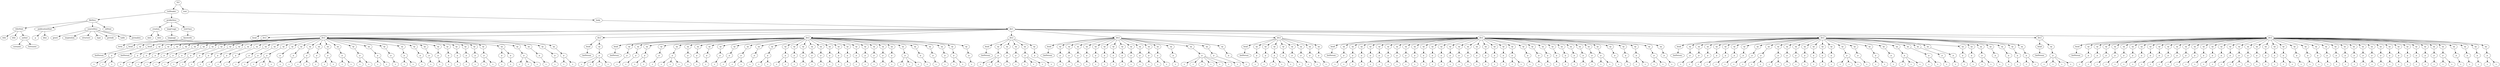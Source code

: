 digraph Tree {
	"t0" [label = "TEI"];
	"t1" [label = "teiHeader"];
	"t2" [label = "fileDesc"];
	"t3" [label = "titleStmt"];
	"t4" [label = "title"];
	"t5" [label = "title"];
	"t6" [label = "author"];
	"t7" [label = "surname"];
	"t8" [label = "forename"];
	"t9" [label = "publicationStmt"];
	"t10" [label = "p"];
	"t11" [label = "idno"];
	"t12" [label = "sourceDesc"];
	"t13" [label = "genre"];
	"t14" [label = "inspiration"];
	"t15" [label = "structure"];
	"t16" [label = "type"];
	"t17" [label = "periode"];
	"t18" [label = "taille"];
	"t19" [label = "permalien"];
	"t20" [label = "edStmt"];
	"t21" [label = "profileDesc"];
	"t22" [label = "creation"];
	"t23" [label = "date"];
	"t24" [label = "date"];
	"t25" [label = "langUsage"];
	"t26" [label = "language"];
	"t27" [label = "textClass"];
	"t28" [label = "keywords"];
	"t29" [label = "term"];
	"t30" [label = "text"];
	"t31" [label = "body"];
	"t32" [label = "div1"];
	"t33" [label = "head"];
	"t34" [label = "div2"];
	"t35" [label = "head"];
	"t36" [label = "listPerson"];
	"t37" [label = "sp"];
	"t38" [label = "p"];
	"t39" [label = "s"];
	"t40" [label = "s"];
	"t41" [label = "s"];
	"t42" [label = "div2"];
	"t43" [label = "head"];
	"t44" [label = "listPerson"];
	"t45" [label = "sp"];
	"t46" [label = "p"];
	"t47" [label = "s"];
	"t48" [label = "sp"];
	"t49" [label = "p"];
	"t50" [label = "s"];
	"t51" [label = "sp"];
	"t52" [label = "p"];
	"t53" [label = "s"];
	"t54" [label = "sp"];
	"t55" [label = "p"];
	"t56" [label = "s"];
	"t57" [label = "sp"];
	"t58" [label = "p"];
	"t59" [label = "s"];
	"t60" [label = "sp"];
	"t61" [label = "p"];
	"t62" [label = "s"];
	"t63" [label = "sp"];
	"t64" [label = "p"];
	"t65" [label = "s"];
	"t66" [label = "s"];
	"t67" [label = "sp"];
	"t68" [label = "p"];
	"t69" [label = "s"];
	"t70" [label = "sp"];
	"t71" [label = "p"];
	"t72" [label = "s"];
	"t73" [label = "sp"];
	"t74" [label = "p"];
	"t75" [label = "s"];
	"t76" [label = "sp"];
	"t77" [label = "p"];
	"t78" [label = "s"];
	"t79" [label = "sp"];
	"t80" [label = "p"];
	"t81" [label = "s"];
	"t82" [label = "sp"];
	"t83" [label = "p"];
	"t84" [label = "s"];
	"t85" [label = "sp"];
	"t86" [label = "p"];
	"t87" [label = "s"];
	"t88" [label = "sp"];
	"t89" [label = "p"];
	"t90" [label = "s"];
	"t91" [label = "s"];
	"t92" [label = "s"];
	"t93" [label = "sp"];
	"t94" [label = "p"];
	"t95" [label = "s"];
	"t96" [label = "sp"];
	"t97" [label = "p"];
	"t98" [label = "s"];
	"t99" [label = "sp"];
	"t100" [label = "p"];
	"t101" [label = "s"];
	"t102" [label = "s"];
	"t103" [label = "sp"];
	"t104" [label = "p"];
	"t105" [label = "s"];
	"t106" [label = "sp"];
	"t107" [label = "p"];
	"t108" [label = "s"];
	"t109" [label = "s"];
	"t110" [label = "sp"];
	"t111" [label = "p"];
	"t112" [label = "s"];
	"t113" [label = "s"];
	"t114" [label = "sp"];
	"t115" [label = "p"];
	"t116" [label = "s"];
	"t117" [label = "s"];
	"t118" [label = "sp"];
	"t119" [label = "p"];
	"t120" [label = "s"];
	"t121" [label = "s"];
	"t122" [label = "sp"];
	"t123" [label = "p"];
	"t124" [label = "s"];
	"t125" [label = "sp"];
	"t126" [label = "p"];
	"t127" [label = "s"];
	"t128" [label = "s"];
	"t129" [label = "sp"];
	"t130" [label = "p"];
	"t131" [label = "s"];
	"t132" [label = "sp"];
	"t133" [label = "p"];
	"t134" [label = "s"];
	"t135" [label = "sp"];
	"t136" [label = "p"];
	"t137" [label = "s"];
	"t138" [label = "sp"];
	"t139" [label = "p"];
	"t140" [label = "s"];
	"t141" [label = "sp"];
	"t142" [label = "p"];
	"t143" [label = "s"];
	"t144" [label = "sp"];
	"t145" [label = "p"];
	"t146" [label = "s"];
	"t147" [label = "sp"];
	"t148" [label = "p"];
	"t149" [label = "s"];
	"t150" [label = "sp"];
	"t151" [label = "p"];
	"t152" [label = "s"];
	"t153" [label = "s"];
	"t154" [label = "sp"];
	"t155" [label = "p"];
	"t156" [label = "s"];
	"t157" [label = "p"];
	"t158" [label = "s"];
	"t159" [label = "sp"];
	"t160" [label = "p"];
	"t161" [label = "s"];
	"t162" [label = "s"];
	"t163" [label = "s"];
	"t164" [label = "sp"];
	"t165" [label = "p"];
	"t166" [label = "s"];
	"t167" [label = "sp"];
	"t168" [label = "p"];
	"t169" [label = "s"];
	"t170" [label = "sp"];
	"t171" [label = "p"];
	"t172" [label = "s"];
	"t173" [label = "s"];
	"t174" [label = "div2"];
	"t175" [label = "head"];
	"t176" [label = "listPerson"];
	"t177" [label = "sp"];
	"t178" [label = "p"];
	"t179" [label = "s"];
	"t180" [label = "s"];
	"t181" [label = "s"];
	"t182" [label = "s"];
	"t183" [label = "div2"];
	"t184" [label = "head"];
	"t185" [label = "listPerson"];
	"t186" [label = "sp"];
	"t187" [label = "p"];
	"t188" [label = "s"];
	"t189" [label = "sp"];
	"t190" [label = "p"];
	"t191" [label = "s"];
	"t192" [label = "sp"];
	"t193" [label = "p"];
	"t194" [label = "s"];
	"t195" [label = "s"];
	"t196" [label = "sp"];
	"t197" [label = "p"];
	"t198" [label = "s"];
	"t199" [label = "sp"];
	"t200" [label = "p"];
	"t201" [label = "s"];
	"t202" [label = "s"];
	"t203" [label = "s"];
	"t204" [label = "sp"];
	"t205" [label = "p"];
	"t206" [label = "s"];
	"t207" [label = "sp"];
	"t208" [label = "p"];
	"t209" [label = "s"];
	"t210" [label = "sp"];
	"t211" [label = "p"];
	"t212" [label = "s"];
	"t213" [label = "sp"];
	"t214" [label = "p"];
	"t215" [label = "s"];
	"t216" [label = "sp"];
	"t217" [label = "p"];
	"t218" [label = "s"];
	"t219" [label = "sp"];
	"t220" [label = "p"];
	"t221" [label = "s"];
	"t222" [label = "s"];
	"t223" [label = "sp"];
	"t224" [label = "p"];
	"t225" [label = "s"];
	"t226" [label = "sp"];
	"t227" [label = "p"];
	"t228" [label = "s"];
	"t229" [label = "s"];
	"t230" [label = "sp"];
	"t231" [label = "p"];
	"t232" [label = "s"];
	"t233" [label = "s"];
	"t234" [label = "sp"];
	"t235" [label = "p"];
	"t236" [label = "s"];
	"t237" [label = "sp"];
	"t238" [label = "p"];
	"t239" [label = "s"];
	"t240" [label = "sp"];
	"t241" [label = "p"];
	"t242" [label = "s"];
	"t243" [label = "sp"];
	"t244" [label = "p"];
	"t245" [label = "s"];
	"t246" [label = "sp"];
	"t247" [label = "p"];
	"t248" [label = "s"];
	"t249" [label = "sp"];
	"t250" [label = "p"];
	"t251" [label = "s"];
	"t252" [label = "sp"];
	"t253" [label = "p"];
	"t254" [label = "s"];
	"t255" [label = "sp"];
	"t256" [label = "p"];
	"t257" [label = "s"];
	"t258" [label = "sp"];
	"t259" [label = "p"];
	"t260" [label = "s"];
	"t261" [label = "sp"];
	"t262" [label = "p"];
	"t263" [label = "s"];
	"t264" [label = "sp"];
	"t265" [label = "p"];
	"t266" [label = "s"];
	"t267" [label = "sp"];
	"t268" [label = "p"];
	"t269" [label = "s"];
	"t270" [label = "sp"];
	"t271" [label = "p"];
	"t272" [label = "s"];
	"t273" [label = "s"];
	"t274" [label = "s"];
	"t275" [label = "sp"];
	"t276" [label = "p"];
	"t277" [label = "s"];
	"t278" [label = "sp"];
	"t279" [label = "p"];
	"t280" [label = "s"];
	"t281" [label = "sp"];
	"t282" [label = "p"];
	"t283" [label = "s"];
	"t284" [label = "sp"];
	"t285" [label = "p"];
	"t286" [label = "s"];
	"t287" [label = "s"];
	"t288" [label = "sp"];
	"t289" [label = "p"];
	"t290" [label = "s"];
	"t291" [label = "div2"];
	"t292" [label = "head"];
	"t293" [label = "listPerson"];
	"t294" [label = "sp"];
	"t295" [label = "p"];
	"t296" [label = "s"];
	"t297" [label = "s"];
	"t298" [label = "s"];
	"t299" [label = "sp"];
	"t300" [label = "p"];
	"t301" [label = "s"];
	"t302" [label = "sp"];
	"t303" [label = "p"];
	"t304" [label = "s"];
	"t305" [label = "sp"];
	"t306" [label = "p"];
	"t307" [label = "s"];
	"t308" [label = "s"];
	"t309" [label = "s"];
	"t310" [label = "sp"];
	"t311" [label = "p"];
	"t312" [label = "s"];
	"t313" [label = "div2"];
	"t314" [label = "head"];
	"t315" [label = "listPerson"];
	"t316" [label = "sp"];
	"t317" [label = "p"];
	"t318" [label = "s"];
	"t319" [label = "sp"];
	"t320" [label = "p"];
	"t321" [label = "s"];
	"t322" [label = "sp"];
	"t323" [label = "p"];
	"t324" [label = "s"];
	"t325" [label = "sp"];
	"t326" [label = "p"];
	"t327" [label = "s"];
	"t328" [label = "sp"];
	"t329" [label = "p"];
	"t330" [label = "s"];
	"t331" [label = "sp"];
	"t332" [label = "p"];
	"t333" [label = "s"];
	"t334" [label = "sp"];
	"t335" [label = "p"];
	"t336" [label = "s"];
	"t337" [label = "sp"];
	"t338" [label = "p"];
	"t339" [label = "s"];
	"t340" [label = "sp"];
	"t341" [label = "p"];
	"t342" [label = "s"];
	"t343" [label = "sp"];
	"t344" [label = "p"];
	"t345" [label = "s"];
	"t346" [label = "sp"];
	"t347" [label = "p"];
	"t348" [label = "s"];
	"t349" [label = "sp"];
	"t350" [label = "p"];
	"t351" [label = "s"];
	"t352" [label = "s"];
	"t353" [label = "sp"];
	"t354" [label = "p"];
	"t355" [label = "s"];
	"t356" [label = "sp"];
	"t357" [label = "p"];
	"t358" [label = "s"];
	"t359" [label = "s"];
	"t360" [label = "s"];
	"t361" [label = "s"];
	"t362" [label = "s"];
	"t363" [label = "s"];
	"t364" [label = "sp"];
	"t365" [label = "p"];
	"t366" [label = "s"];
	"t367" [label = "sp"];
	"t368" [label = "p"];
	"t369" [label = "s"];
	"t370" [label = "div2"];
	"t371" [label = "head"];
	"t372" [label = "listPerson"];
	"t373" [label = "sp"];
	"t374" [label = "p"];
	"t375" [label = "s"];
	"t376" [label = "sp"];
	"t377" [label = "p"];
	"t378" [label = "s"];
	"t379" [label = "sp"];
	"t380" [label = "p"];
	"t381" [label = "s"];
	"t382" [label = "s"];
	"t383" [label = "sp"];
	"t384" [label = "p"];
	"t385" [label = "s"];
	"t386" [label = "sp"];
	"t387" [label = "p"];
	"t388" [label = "s"];
	"t389" [label = "sp"];
	"t390" [label = "p"];
	"t391" [label = "s"];
	"t392" [label = "sp"];
	"t393" [label = "p"];
	"t394" [label = "s"];
	"t395" [label = "sp"];
	"t396" [label = "p"];
	"t397" [label = "s"];
	"t398" [label = "div2"];
	"t399" [label = "head"];
	"t400" [label = "listPerson"];
	"t401" [label = "sp"];
	"t402" [label = "p"];
	"t403" [label = "s"];
	"t404" [label = "sp"];
	"t405" [label = "p"];
	"t406" [label = "s"];
	"t407" [label = "s"];
	"t408" [label = "sp"];
	"t409" [label = "p"];
	"t410" [label = "s"];
	"t411" [label = "sp"];
	"t412" [label = "p"];
	"t413" [label = "s"];
	"t414" [label = "sp"];
	"t415" [label = "p"];
	"t416" [label = "s"];
	"t417" [label = "sp"];
	"t418" [label = "p"];
	"t419" [label = "s"];
	"t420" [label = "sp"];
	"t421" [label = "p"];
	"t422" [label = "s"];
	"t423" [label = "sp"];
	"t424" [label = "p"];
	"t425" [label = "s"];
	"t426" [label = "sp"];
	"t427" [label = "p"];
	"t428" [label = "s"];
	"t429" [label = "sp"];
	"t430" [label = "p"];
	"t431" [label = "s"];
	"t432" [label = "sp"];
	"t433" [label = "p"];
	"t434" [label = "s"];
	"t435" [label = "sp"];
	"t436" [label = "p"];
	"t437" [label = "s"];
	"t438" [label = "sp"];
	"t439" [label = "p"];
	"t440" [label = "s"];
	"t441" [label = "sp"];
	"t442" [label = "p"];
	"t443" [label = "s"];
	"t444" [label = "sp"];
	"t445" [label = "p"];
	"t446" [label = "s"];
	"t447" [label = "sp"];
	"t448" [label = "p"];
	"t449" [label = "s"];
	"t450" [label = "sp"];
	"t451" [label = "p"];
	"t452" [label = "s"];
	"t453" [label = "sp"];
	"t454" [label = "p"];
	"t455" [label = "s"];
	"t456" [label = "sp"];
	"t457" [label = "p"];
	"t458" [label = "s"];
	"t459" [label = "sp"];
	"t460" [label = "p"];
	"t461" [label = "s"];
	"t462" [label = "s"];
	"t463" [label = "sp"];
	"t464" [label = "p"];
	"t465" [label = "s"];
	"t466" [label = "sp"];
	"t467" [label = "p"];
	"t468" [label = "s"];
	"t469" [label = "sp"];
	"t470" [label = "p"];
	"t471" [label = "s"];
	"t472" [label = "sp"];
	"t473" [label = "p"];
	"t474" [label = "s"];
	"t475" [label = "sp"];
	"t476" [label = "p"];
	"t477" [label = "s"];
	"t478" [label = "sp"];
	"t479" [label = "p"];
	"t480" [label = "s"];
	"t481" [label = "sp"];
	"t482" [label = "p"];
	"t483" [label = "s"];
	"t484" [label = "sp"];
	"t485" [label = "p"];
	"t486" [label = "s"];
	"t487" [label = "sp"];
	"t488" [label = "p"];
	"t489" [label = "s"];
	"t490" [label = "s"];
	"t491" [label = "sp"];
	"t492" [label = "p"];
	"t493" [label = "s"];
	"t494" [label = "sp"];
	"t495" [label = "p"];
	"t496" [label = "s"];
	"t497" [label = "sp"];
	"t498" [label = "p"];
	"t499" [label = "s"];
	"t500" [label = "s"];
	"t501" [label = "sp"];
	"t502" [label = "p"];
	"t503" [label = "s"];
	"t504" [label = "s"];
	"t505" [label = "sp"];
	"t506" [label = "p"];
	"t507" [label = "s"];
	"t508" [label = "div2"];
	"t509" [label = "head"];
	"t510" [label = "listPerson"];
	"t511" [label = "sp"];
	"t512" [label = "p"];
	"t513" [label = "s"];
	"t514" [label = "sp"];
	"t515" [label = "p"];
	"t516" [label = "s"];
	"t517" [label = "sp"];
	"t518" [label = "p"];
	"t519" [label = "s"];
	"t520" [label = "sp"];
	"t521" [label = "p"];
	"t522" [label = "s"];
	"t523" [label = "sp"];
	"t524" [label = "p"];
	"t525" [label = "s"];
	"t526" [label = "sp"];
	"t527" [label = "p"];
	"t528" [label = "s"];
	"t529" [label = "sp"];
	"t530" [label = "p"];
	"t531" [label = "s"];
	"t532" [label = "sp"];
	"t533" [label = "p"];
	"t534" [label = "s"];
	"t535" [label = "sp"];
	"t536" [label = "p"];
	"t537" [label = "s"];
	"t538" [label = "s"];
	"t539" [label = "sp"];
	"t540" [label = "p"];
	"t541" [label = "s"];
	"t542" [label = "s"];
	"t543" [label = "sp"];
	"t544" [label = "p"];
	"t545" [label = "s"];
	"t546" [label = "sp"];
	"t547" [label = "p"];
	"t548" [label = "s"];
	"t549" [label = "sp"];
	"t550" [label = "p"];
	"t551" [label = "s"];
	"t552" [label = "sp"];
	"t553" [label = "p"];
	"t554" [label = "s"];
	"t555" [label = "sp"];
	"t556" [label = "p"];
	"t557" [label = "s"];
	"t558" [label = "sp"];
	"t559" [label = "p"];
	"t560" [label = "s"];
	"t561" [label = "sp"];
	"t562" [label = "p"];
	"t563" [label = "s"];
	"t564" [label = "s"];
	"t565" [label = "s"];
	"t566" [label = "sp"];
	"t567" [label = "p"];
	"t568" [label = "s"];
	"t569" [label = "sp"];
	"t570" [label = "p"];
	"t571" [label = "s"];
	"t572" [label = "s"];
	"t573" [label = "sp"];
	"t574" [label = "p"];
	"t575" [label = "s"];
	"t576" [label = "sp"];
	"t577" [label = "p"];
	"t578" [label = "s"];
	"t579" [label = "s"];
	"t580" [label = "s"];
	"t581" [label = "sp"];
	"t582" [label = "p"];
	"t583" [label = "s"];
	"t584" [label = "s"];
	"t585" [label = "sp"];
	"t586" [label = "p"];
	"t587" [label = "s"];
	"t588" [label = "sp"];
	"t589" [label = "p"];
	"t590" [label = "s"];
	"t591" [label = "sp"];
	"t592" [label = "p"];
	"t593" [label = "s"];
	"t594" [label = "sp"];
	"t595" [label = "p"];
	"t596" [label = "s"];
	"t597" [label = "sp"];
	"t598" [label = "p"];
	"t599" [label = "s"];
	"t600" [label = "s"];
	"t601" [label = "sp"];
	"t602" [label = "p"];
	"t603" [label = "s"];
	"t604" [label = "sp"];
	"t605" [label = "p"];
	"t606" [label = "s"];
	"t607" [label = "sp"];
	"t608" [label = "p"];
	"t609" [label = "s"];
	"t610" [label = "sp"];
	"t611" [label = "p"];
	"t612" [label = "s"];
	"t613" [label = "s"];
	"t614" [label = "div2"];
	"t615" [label = "head"];
	"t616" [label = "listPerson"];
	"t617" [label = "sp"];
	"t618" [label = "p"];
	"t619" [label = "s"];
	"t620" [label = "s"];
	"t621" [label = "s"];
	"t622" [label = "s"];
	"t623" [label = "div2"];
	"t624" [label = "head"];
	"t625" [label = "listPerson"];
	"t626" [label = "sp"];
	"t627" [label = "p"];
	"t628" [label = "s"];
	"t629" [label = "sp"];
	"t630" [label = "p"];
	"t631" [label = "s"];
	"t632" [label = "sp"];
	"t633" [label = "p"];
	"t634" [label = "s"];
	"t635" [label = "sp"];
	"t636" [label = "p"];
	"t637" [label = "s"];
	"t638" [label = "sp"];
	"t639" [label = "p"];
	"t640" [label = "s"];
	"t641" [label = "sp"];
	"t642" [label = "p"];
	"t643" [label = "s"];
	"t644" [label = "sp"];
	"t645" [label = "p"];
	"t646" [label = "s"];
	"t647" [label = "sp"];
	"t648" [label = "p"];
	"t649" [label = "s"];
	"t650" [label = "sp"];
	"t651" [label = "p"];
	"t652" [label = "s"];
	"t653" [label = "sp"];
	"t654" [label = "p"];
	"t655" [label = "s"];
	"t656" [label = "sp"];
	"t657" [label = "p"];
	"t658" [label = "s"];
	"t659" [label = "sp"];
	"t660" [label = "p"];
	"t661" [label = "s"];
	"t662" [label = "sp"];
	"t663" [label = "p"];
	"t664" [label = "s"];
	"t665" [label = "sp"];
	"t666" [label = "p"];
	"t667" [label = "s"];
	"t668" [label = "sp"];
	"t669" [label = "p"];
	"t670" [label = "s"];
	"t671" [label = "sp"];
	"t672" [label = "p"];
	"t673" [label = "s"];
	"t674" [label = "sp"];
	"t675" [label = "p"];
	"t676" [label = "s"];
	"t677" [label = "sp"];
	"t678" [label = "p"];
	"t679" [label = "s"];
	"t680" [label = "s"];
	"t681" [label = "sp"];
	"t682" [label = "p"];
	"t683" [label = "s"];
	"t684" [label = "sp"];
	"t685" [label = "p"];
	"t686" [label = "s"];
	"t687" [label = "sp"];
	"t688" [label = "p"];
	"t689" [label = "s"];
	"t690" [label = "sp"];
	"t691" [label = "p"];
	"t692" [label = "s"];
	"t693" [label = "sp"];
	"t694" [label = "p"];
	"t695" [label = "s"];
	"t696" [label = "s"];
	"t697" [label = "sp"];
	"t698" [label = "p"];
	"t699" [label = "s"];
	"t700" [label = "sp"];
	"t701" [label = "p"];
	"t702" [label = "s"];
	"t703" [label = "sp"];
	"t704" [label = "p"];
	"t705" [label = "s"];
	"t706" [label = "sp"];
	"t707" [label = "p"];
	"t708" [label = "s"];
	"t709" [label = "sp"];
	"t710" [label = "p"];
	"t711" [label = "s"];
	"t712" [label = "sp"];
	"t713" [label = "p"];
	"t714" [label = "s"];
	"t715" [label = "sp"];
	"t716" [label = "p"];
	"t717" [label = "s"];
	"t718" [label = "sp"];
	"t719" [label = "p"];
	"t720" [label = "s"];
	"t721" [label = "sp"];
	"t722" [label = "p"];
	"t723" [label = "s"];
	"t724" [label = "sp"];
	"t725" [label = "p"];
	"t726" [label = "s"];
	"t727" [label = "sp"];
	"t728" [label = "p"];
	"t729" [label = "s"];
	"t730" [label = "sp"];
	"t731" [label = "p"];
	"t732" [label = "s"];
	"t733" [label = "sp"];
	"t734" [label = "p"];
	"t735" [label = "s"];
	"t736" [label = "sp"];
	"t737" [label = "p"];
	"t738" [label = "s"];
	"t739" [label = "sp"];
	"t740" [label = "p"];
	"t741" [label = "s"];
	"t742" [label = "sp"];
	"t743" [label = "p"];
	"t744" [label = "s"];
	"t745" [label = "sp"];
	"t746" [label = "p"];
	"t747" [label = "s"];
	"t748" [label = "s"];
	"t749" [label = "sp"];
	"t750" [label = "p"];
	"t751" [label = "s"];
	"t752" [label = "sp"];
	"t753" [label = "p"];
	"t754" [label = "s"];
	"t755" [label = "sp"];
	"t756" [label = "p"];
	"t757" [label = "s"];
	"t758" [label = "sp"];
	"t759" [label = "p"];
	"t760" [label = "s"];
	"t761" [label = "s"];
	"t0" -> "t1";
	"t1" -> "t2";
	"t2" -> "t3";
	"t3" -> "t4";
	"t3" -> "t5";
	"t3" -> "t6";
	"t6" -> "t7";
	"t6" -> "t8";
	"t2" -> "t9";
	"t9" -> "t10";
	"t9" -> "t11";
	"t2" -> "t12";
	"t12" -> "t13";
	"t12" -> "t14";
	"t12" -> "t15";
	"t12" -> "t16";
	"t12" -> "t17";
	"t12" -> "t18";
	"t12" -> "t19";
	"t2" -> "t20";
	"t1" -> "t21";
	"t21" -> "t22";
	"t22" -> "t23";
	"t22" -> "t24";
	"t21" -> "t25";
	"t25" -> "t26";
	"t21" -> "t27";
	"t27" -> "t28";
	"t28" -> "t29";
	"t0" -> "t30";
	"t30" -> "t31";
	"t31" -> "t32";
	"t32" -> "t33";
	"t32" -> "t34";
	"t34" -> "t35";
	"t35" -> "t36";
	"t34" -> "t37";
	"t37" -> "t38";
	"t38" -> "t39";
	"t38" -> "t40";
	"t38" -> "t41";
	"t32" -> "t42";
	"t42" -> "t43";
	"t43" -> "t44";
	"t42" -> "t45";
	"t45" -> "t46";
	"t46" -> "t47";
	"t42" -> "t48";
	"t48" -> "t49";
	"t49" -> "t50";
	"t42" -> "t51";
	"t51" -> "t52";
	"t52" -> "t53";
	"t42" -> "t54";
	"t54" -> "t55";
	"t55" -> "t56";
	"t42" -> "t57";
	"t57" -> "t58";
	"t58" -> "t59";
	"t42" -> "t60";
	"t60" -> "t61";
	"t61" -> "t62";
	"t42" -> "t63";
	"t63" -> "t64";
	"t64" -> "t65";
	"t64" -> "t66";
	"t42" -> "t67";
	"t67" -> "t68";
	"t68" -> "t69";
	"t42" -> "t70";
	"t70" -> "t71";
	"t71" -> "t72";
	"t42" -> "t73";
	"t73" -> "t74";
	"t74" -> "t75";
	"t42" -> "t76";
	"t76" -> "t77";
	"t77" -> "t78";
	"t42" -> "t79";
	"t79" -> "t80";
	"t80" -> "t81";
	"t42" -> "t82";
	"t82" -> "t83";
	"t83" -> "t84";
	"t42" -> "t85";
	"t85" -> "t86";
	"t86" -> "t87";
	"t42" -> "t88";
	"t88" -> "t89";
	"t89" -> "t90";
	"t89" -> "t91";
	"t89" -> "t92";
	"t42" -> "t93";
	"t93" -> "t94";
	"t94" -> "t95";
	"t42" -> "t96";
	"t96" -> "t97";
	"t97" -> "t98";
	"t42" -> "t99";
	"t99" -> "t100";
	"t100" -> "t101";
	"t100" -> "t102";
	"t42" -> "t103";
	"t103" -> "t104";
	"t104" -> "t105";
	"t42" -> "t106";
	"t106" -> "t107";
	"t107" -> "t108";
	"t107" -> "t109";
	"t42" -> "t110";
	"t110" -> "t111";
	"t111" -> "t112";
	"t111" -> "t113";
	"t42" -> "t114";
	"t114" -> "t115";
	"t115" -> "t116";
	"t115" -> "t117";
	"t42" -> "t118";
	"t118" -> "t119";
	"t119" -> "t120";
	"t119" -> "t121";
	"t42" -> "t122";
	"t122" -> "t123";
	"t123" -> "t124";
	"t42" -> "t125";
	"t125" -> "t126";
	"t126" -> "t127";
	"t126" -> "t128";
	"t42" -> "t129";
	"t129" -> "t130";
	"t130" -> "t131";
	"t42" -> "t132";
	"t132" -> "t133";
	"t133" -> "t134";
	"t42" -> "t135";
	"t135" -> "t136";
	"t136" -> "t137";
	"t42" -> "t138";
	"t138" -> "t139";
	"t139" -> "t140";
	"t42" -> "t141";
	"t141" -> "t142";
	"t142" -> "t143";
	"t42" -> "t144";
	"t144" -> "t145";
	"t145" -> "t146";
	"t42" -> "t147";
	"t147" -> "t148";
	"t148" -> "t149";
	"t42" -> "t150";
	"t150" -> "t151";
	"t151" -> "t152";
	"t151" -> "t153";
	"t42" -> "t154";
	"t154" -> "t155";
	"t155" -> "t156";
	"t154" -> "t157";
	"t157" -> "t158";
	"t42" -> "t159";
	"t159" -> "t160";
	"t160" -> "t161";
	"t160" -> "t162";
	"t160" -> "t163";
	"t42" -> "t164";
	"t164" -> "t165";
	"t165" -> "t166";
	"t42" -> "t167";
	"t167" -> "t168";
	"t168" -> "t169";
	"t42" -> "t170";
	"t170" -> "t171";
	"t171" -> "t172";
	"t171" -> "t173";
	"t32" -> "t174";
	"t174" -> "t175";
	"t175" -> "t176";
	"t174" -> "t177";
	"t177" -> "t178";
	"t178" -> "t179";
	"t178" -> "t180";
	"t178" -> "t181";
	"t178" -> "t182";
	"t32" -> "t183";
	"t183" -> "t184";
	"t184" -> "t185";
	"t183" -> "t186";
	"t186" -> "t187";
	"t187" -> "t188";
	"t183" -> "t189";
	"t189" -> "t190";
	"t190" -> "t191";
	"t183" -> "t192";
	"t192" -> "t193";
	"t193" -> "t194";
	"t193" -> "t195";
	"t183" -> "t196";
	"t196" -> "t197";
	"t197" -> "t198";
	"t183" -> "t199";
	"t199" -> "t200";
	"t200" -> "t201";
	"t200" -> "t202";
	"t200" -> "t203";
	"t183" -> "t204";
	"t204" -> "t205";
	"t205" -> "t206";
	"t183" -> "t207";
	"t207" -> "t208";
	"t208" -> "t209";
	"t183" -> "t210";
	"t210" -> "t211";
	"t211" -> "t212";
	"t183" -> "t213";
	"t213" -> "t214";
	"t214" -> "t215";
	"t183" -> "t216";
	"t216" -> "t217";
	"t217" -> "t218";
	"t183" -> "t219";
	"t219" -> "t220";
	"t220" -> "t221";
	"t220" -> "t222";
	"t183" -> "t223";
	"t223" -> "t224";
	"t224" -> "t225";
	"t183" -> "t226";
	"t226" -> "t227";
	"t227" -> "t228";
	"t227" -> "t229";
	"t183" -> "t230";
	"t230" -> "t231";
	"t231" -> "t232";
	"t231" -> "t233";
	"t183" -> "t234";
	"t234" -> "t235";
	"t235" -> "t236";
	"t183" -> "t237";
	"t237" -> "t238";
	"t238" -> "t239";
	"t183" -> "t240";
	"t240" -> "t241";
	"t241" -> "t242";
	"t183" -> "t243";
	"t243" -> "t244";
	"t244" -> "t245";
	"t183" -> "t246";
	"t246" -> "t247";
	"t247" -> "t248";
	"t183" -> "t249";
	"t249" -> "t250";
	"t250" -> "t251";
	"t183" -> "t252";
	"t252" -> "t253";
	"t253" -> "t254";
	"t183" -> "t255";
	"t255" -> "t256";
	"t256" -> "t257";
	"t183" -> "t258";
	"t258" -> "t259";
	"t259" -> "t260";
	"t183" -> "t261";
	"t261" -> "t262";
	"t262" -> "t263";
	"t183" -> "t264";
	"t264" -> "t265";
	"t265" -> "t266";
	"t183" -> "t267";
	"t267" -> "t268";
	"t268" -> "t269";
	"t183" -> "t270";
	"t270" -> "t271";
	"t271" -> "t272";
	"t271" -> "t273";
	"t271" -> "t274";
	"t183" -> "t275";
	"t275" -> "t276";
	"t276" -> "t277";
	"t183" -> "t278";
	"t278" -> "t279";
	"t279" -> "t280";
	"t183" -> "t281";
	"t281" -> "t282";
	"t282" -> "t283";
	"t183" -> "t284";
	"t284" -> "t285";
	"t285" -> "t286";
	"t285" -> "t287";
	"t183" -> "t288";
	"t288" -> "t289";
	"t289" -> "t290";
	"t32" -> "t291";
	"t291" -> "t292";
	"t292" -> "t293";
	"t291" -> "t294";
	"t294" -> "t295";
	"t295" -> "t296";
	"t295" -> "t297";
	"t295" -> "t298";
	"t291" -> "t299";
	"t299" -> "t300";
	"t300" -> "t301";
	"t291" -> "t302";
	"t302" -> "t303";
	"t303" -> "t304";
	"t291" -> "t305";
	"t305" -> "t306";
	"t306" -> "t307";
	"t306" -> "t308";
	"t306" -> "t309";
	"t291" -> "t310";
	"t310" -> "t311";
	"t311" -> "t312";
	"t32" -> "t313";
	"t313" -> "t314";
	"t314" -> "t315";
	"t313" -> "t316";
	"t316" -> "t317";
	"t317" -> "t318";
	"t313" -> "t319";
	"t319" -> "t320";
	"t320" -> "t321";
	"t313" -> "t322";
	"t322" -> "t323";
	"t323" -> "t324";
	"t313" -> "t325";
	"t325" -> "t326";
	"t326" -> "t327";
	"t313" -> "t328";
	"t328" -> "t329";
	"t329" -> "t330";
	"t313" -> "t331";
	"t331" -> "t332";
	"t332" -> "t333";
	"t313" -> "t334";
	"t334" -> "t335";
	"t335" -> "t336";
	"t313" -> "t337";
	"t337" -> "t338";
	"t338" -> "t339";
	"t313" -> "t340";
	"t340" -> "t341";
	"t341" -> "t342";
	"t313" -> "t343";
	"t343" -> "t344";
	"t344" -> "t345";
	"t313" -> "t346";
	"t346" -> "t347";
	"t347" -> "t348";
	"t313" -> "t349";
	"t349" -> "t350";
	"t350" -> "t351";
	"t350" -> "t352";
	"t313" -> "t353";
	"t353" -> "t354";
	"t354" -> "t355";
	"t313" -> "t356";
	"t356" -> "t357";
	"t357" -> "t358";
	"t357" -> "t359";
	"t357" -> "t360";
	"t357" -> "t361";
	"t357" -> "t362";
	"t357" -> "t363";
	"t313" -> "t364";
	"t364" -> "t365";
	"t365" -> "t366";
	"t313" -> "t367";
	"t367" -> "t368";
	"t368" -> "t369";
	"t32" -> "t370";
	"t370" -> "t371";
	"t371" -> "t372";
	"t370" -> "t373";
	"t373" -> "t374";
	"t374" -> "t375";
	"t370" -> "t376";
	"t376" -> "t377";
	"t377" -> "t378";
	"t370" -> "t379";
	"t379" -> "t380";
	"t380" -> "t381";
	"t380" -> "t382";
	"t370" -> "t383";
	"t383" -> "t384";
	"t384" -> "t385";
	"t370" -> "t386";
	"t386" -> "t387";
	"t387" -> "t388";
	"t370" -> "t389";
	"t389" -> "t390";
	"t390" -> "t391";
	"t370" -> "t392";
	"t392" -> "t393";
	"t393" -> "t394";
	"t370" -> "t395";
	"t395" -> "t396";
	"t396" -> "t397";
	"t32" -> "t398";
	"t398" -> "t399";
	"t399" -> "t400";
	"t398" -> "t401";
	"t401" -> "t402";
	"t402" -> "t403";
	"t398" -> "t404";
	"t404" -> "t405";
	"t405" -> "t406";
	"t405" -> "t407";
	"t398" -> "t408";
	"t408" -> "t409";
	"t409" -> "t410";
	"t398" -> "t411";
	"t411" -> "t412";
	"t412" -> "t413";
	"t398" -> "t414";
	"t414" -> "t415";
	"t415" -> "t416";
	"t398" -> "t417";
	"t417" -> "t418";
	"t418" -> "t419";
	"t398" -> "t420";
	"t420" -> "t421";
	"t421" -> "t422";
	"t398" -> "t423";
	"t423" -> "t424";
	"t424" -> "t425";
	"t398" -> "t426";
	"t426" -> "t427";
	"t427" -> "t428";
	"t398" -> "t429";
	"t429" -> "t430";
	"t430" -> "t431";
	"t398" -> "t432";
	"t432" -> "t433";
	"t433" -> "t434";
	"t398" -> "t435";
	"t435" -> "t436";
	"t436" -> "t437";
	"t398" -> "t438";
	"t438" -> "t439";
	"t439" -> "t440";
	"t398" -> "t441";
	"t441" -> "t442";
	"t442" -> "t443";
	"t398" -> "t444";
	"t444" -> "t445";
	"t445" -> "t446";
	"t398" -> "t447";
	"t447" -> "t448";
	"t448" -> "t449";
	"t398" -> "t450";
	"t450" -> "t451";
	"t451" -> "t452";
	"t398" -> "t453";
	"t453" -> "t454";
	"t454" -> "t455";
	"t398" -> "t456";
	"t456" -> "t457";
	"t457" -> "t458";
	"t398" -> "t459";
	"t459" -> "t460";
	"t460" -> "t461";
	"t460" -> "t462";
	"t398" -> "t463";
	"t463" -> "t464";
	"t464" -> "t465";
	"t398" -> "t466";
	"t466" -> "t467";
	"t467" -> "t468";
	"t398" -> "t469";
	"t469" -> "t470";
	"t470" -> "t471";
	"t398" -> "t472";
	"t472" -> "t473";
	"t473" -> "t474";
	"t398" -> "t475";
	"t475" -> "t476";
	"t476" -> "t477";
	"t398" -> "t478";
	"t478" -> "t479";
	"t479" -> "t480";
	"t398" -> "t481";
	"t481" -> "t482";
	"t482" -> "t483";
	"t398" -> "t484";
	"t484" -> "t485";
	"t485" -> "t486";
	"t398" -> "t487";
	"t487" -> "t488";
	"t488" -> "t489";
	"t488" -> "t490";
	"t398" -> "t491";
	"t491" -> "t492";
	"t492" -> "t493";
	"t398" -> "t494";
	"t494" -> "t495";
	"t495" -> "t496";
	"t398" -> "t497";
	"t497" -> "t498";
	"t498" -> "t499";
	"t498" -> "t500";
	"t398" -> "t501";
	"t501" -> "t502";
	"t502" -> "t503";
	"t502" -> "t504";
	"t398" -> "t505";
	"t505" -> "t506";
	"t506" -> "t507";
	"t32" -> "t508";
	"t508" -> "t509";
	"t509" -> "t510";
	"t508" -> "t511";
	"t511" -> "t512";
	"t512" -> "t513";
	"t508" -> "t514";
	"t514" -> "t515";
	"t515" -> "t516";
	"t508" -> "t517";
	"t517" -> "t518";
	"t518" -> "t519";
	"t508" -> "t520";
	"t520" -> "t521";
	"t521" -> "t522";
	"t508" -> "t523";
	"t523" -> "t524";
	"t524" -> "t525";
	"t508" -> "t526";
	"t526" -> "t527";
	"t527" -> "t528";
	"t508" -> "t529";
	"t529" -> "t530";
	"t530" -> "t531";
	"t508" -> "t532";
	"t532" -> "t533";
	"t533" -> "t534";
	"t508" -> "t535";
	"t535" -> "t536";
	"t536" -> "t537";
	"t536" -> "t538";
	"t508" -> "t539";
	"t539" -> "t540";
	"t540" -> "t541";
	"t540" -> "t542";
	"t508" -> "t543";
	"t543" -> "t544";
	"t544" -> "t545";
	"t508" -> "t546";
	"t546" -> "t547";
	"t547" -> "t548";
	"t508" -> "t549";
	"t549" -> "t550";
	"t550" -> "t551";
	"t508" -> "t552";
	"t552" -> "t553";
	"t553" -> "t554";
	"t508" -> "t555";
	"t555" -> "t556";
	"t556" -> "t557";
	"t508" -> "t558";
	"t558" -> "t559";
	"t559" -> "t560";
	"t508" -> "t561";
	"t561" -> "t562";
	"t562" -> "t563";
	"t562" -> "t564";
	"t562" -> "t565";
	"t508" -> "t566";
	"t566" -> "t567";
	"t567" -> "t568";
	"t508" -> "t569";
	"t569" -> "t570";
	"t570" -> "t571";
	"t570" -> "t572";
	"t508" -> "t573";
	"t573" -> "t574";
	"t574" -> "t575";
	"t508" -> "t576";
	"t576" -> "t577";
	"t577" -> "t578";
	"t577" -> "t579";
	"t577" -> "t580";
	"t508" -> "t581";
	"t581" -> "t582";
	"t582" -> "t583";
	"t582" -> "t584";
	"t508" -> "t585";
	"t585" -> "t586";
	"t586" -> "t587";
	"t508" -> "t588";
	"t588" -> "t589";
	"t589" -> "t590";
	"t508" -> "t591";
	"t591" -> "t592";
	"t592" -> "t593";
	"t508" -> "t594";
	"t594" -> "t595";
	"t595" -> "t596";
	"t508" -> "t597";
	"t597" -> "t598";
	"t598" -> "t599";
	"t598" -> "t600";
	"t508" -> "t601";
	"t601" -> "t602";
	"t602" -> "t603";
	"t508" -> "t604";
	"t604" -> "t605";
	"t605" -> "t606";
	"t508" -> "t607";
	"t607" -> "t608";
	"t608" -> "t609";
	"t508" -> "t610";
	"t610" -> "t611";
	"t611" -> "t612";
	"t611" -> "t613";
	"t32" -> "t614";
	"t614" -> "t615";
	"t615" -> "t616";
	"t614" -> "t617";
	"t617" -> "t618";
	"t618" -> "t619";
	"t618" -> "t620";
	"t618" -> "t621";
	"t618" -> "t622";
	"t32" -> "t623";
	"t623" -> "t624";
	"t624" -> "t625";
	"t623" -> "t626";
	"t626" -> "t627";
	"t627" -> "t628";
	"t623" -> "t629";
	"t629" -> "t630";
	"t630" -> "t631";
	"t623" -> "t632";
	"t632" -> "t633";
	"t633" -> "t634";
	"t623" -> "t635";
	"t635" -> "t636";
	"t636" -> "t637";
	"t623" -> "t638";
	"t638" -> "t639";
	"t639" -> "t640";
	"t623" -> "t641";
	"t641" -> "t642";
	"t642" -> "t643";
	"t623" -> "t644";
	"t644" -> "t645";
	"t645" -> "t646";
	"t623" -> "t647";
	"t647" -> "t648";
	"t648" -> "t649";
	"t623" -> "t650";
	"t650" -> "t651";
	"t651" -> "t652";
	"t623" -> "t653";
	"t653" -> "t654";
	"t654" -> "t655";
	"t623" -> "t656";
	"t656" -> "t657";
	"t657" -> "t658";
	"t623" -> "t659";
	"t659" -> "t660";
	"t660" -> "t661";
	"t623" -> "t662";
	"t662" -> "t663";
	"t663" -> "t664";
	"t623" -> "t665";
	"t665" -> "t666";
	"t666" -> "t667";
	"t623" -> "t668";
	"t668" -> "t669";
	"t669" -> "t670";
	"t623" -> "t671";
	"t671" -> "t672";
	"t672" -> "t673";
	"t623" -> "t674";
	"t674" -> "t675";
	"t675" -> "t676";
	"t623" -> "t677";
	"t677" -> "t678";
	"t678" -> "t679";
	"t678" -> "t680";
	"t623" -> "t681";
	"t681" -> "t682";
	"t682" -> "t683";
	"t623" -> "t684";
	"t684" -> "t685";
	"t685" -> "t686";
	"t623" -> "t687";
	"t687" -> "t688";
	"t688" -> "t689";
	"t623" -> "t690";
	"t690" -> "t691";
	"t691" -> "t692";
	"t623" -> "t693";
	"t693" -> "t694";
	"t694" -> "t695";
	"t694" -> "t696";
	"t623" -> "t697";
	"t697" -> "t698";
	"t698" -> "t699";
	"t623" -> "t700";
	"t700" -> "t701";
	"t701" -> "t702";
	"t623" -> "t703";
	"t703" -> "t704";
	"t704" -> "t705";
	"t623" -> "t706";
	"t706" -> "t707";
	"t707" -> "t708";
	"t623" -> "t709";
	"t709" -> "t710";
	"t710" -> "t711";
	"t623" -> "t712";
	"t712" -> "t713";
	"t713" -> "t714";
	"t623" -> "t715";
	"t715" -> "t716";
	"t716" -> "t717";
	"t623" -> "t718";
	"t718" -> "t719";
	"t719" -> "t720";
	"t623" -> "t721";
	"t721" -> "t722";
	"t722" -> "t723";
	"t623" -> "t724";
	"t724" -> "t725";
	"t725" -> "t726";
	"t623" -> "t727";
	"t727" -> "t728";
	"t728" -> "t729";
	"t623" -> "t730";
	"t730" -> "t731";
	"t731" -> "t732";
	"t623" -> "t733";
	"t733" -> "t734";
	"t734" -> "t735";
	"t623" -> "t736";
	"t736" -> "t737";
	"t737" -> "t738";
	"t623" -> "t739";
	"t739" -> "t740";
	"t740" -> "t741";
	"t623" -> "t742";
	"t742" -> "t743";
	"t743" -> "t744";
	"t623" -> "t745";
	"t745" -> "t746";
	"t746" -> "t747";
	"t746" -> "t748";
	"t623" -> "t749";
	"t749" -> "t750";
	"t750" -> "t751";
	"t623" -> "t752";
	"t752" -> "t753";
	"t753" -> "t754";
	"t623" -> "t755";
	"t755" -> "t756";
	"t756" -> "t757";
	"t623" -> "t758";
	"t758" -> "t759";
	"t759" -> "t760";
	"t759" -> "t761";
}
